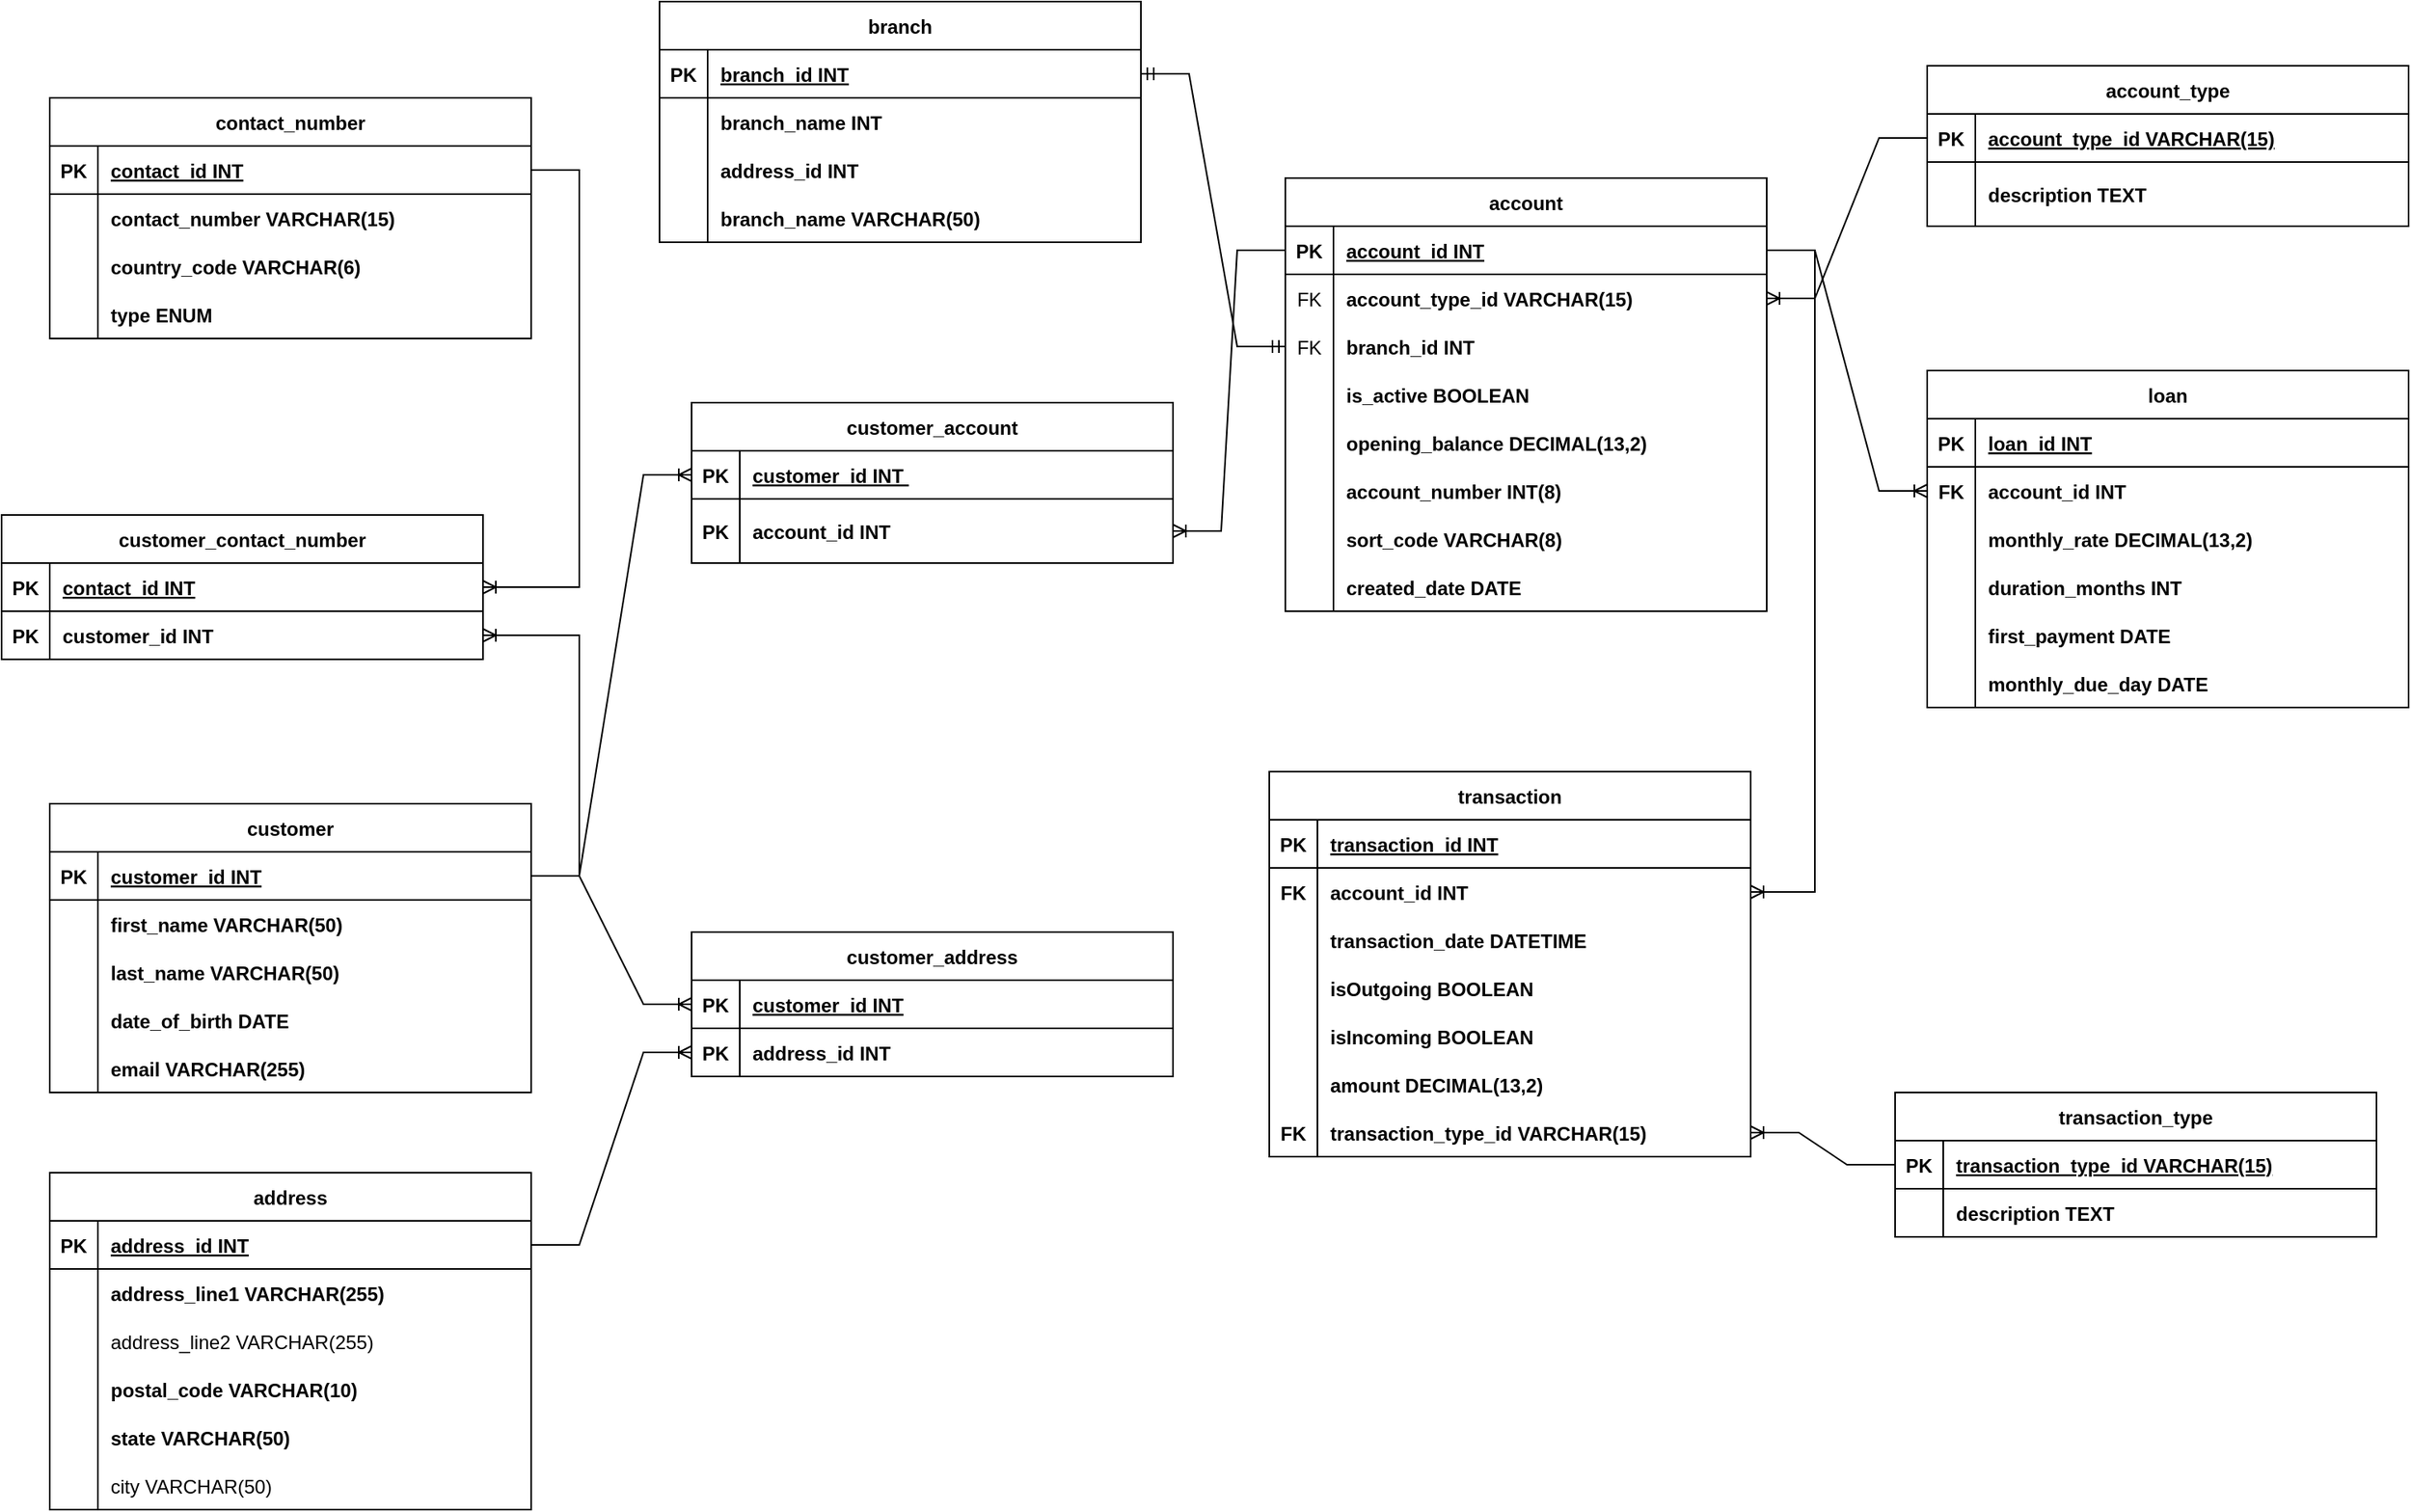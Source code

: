 <mxfile version="15.8.7" type="device"><diagram id="R2lEEEUBdFMjLlhIrx00" name="Page-1"><mxGraphModel dx="1529" dy="879" grid="1" gridSize="10" guides="1" tooltips="1" connect="1" arrows="1" fold="1" page="1" pageScale="1" pageWidth="1654" pageHeight="1169" math="0" shadow="0" extFonts="Permanent Marker^https://fonts.googleapis.com/css?family=Permanent+Marker"><root><mxCell id="0"/><mxCell id="1" parent="0"/><mxCell id="C-vyLk0tnHw3VtMMgP7b-23" value="branch" style="shape=table;startSize=30;container=1;collapsible=1;childLayout=tableLayout;fixedRows=1;rowLines=0;fontStyle=1;align=center;resizeLast=1;" parent="1" vertex="1"><mxGeometry x="480" y="120" width="300" height="150" as="geometry"/></mxCell><mxCell id="C-vyLk0tnHw3VtMMgP7b-24" value="" style="shape=partialRectangle;collapsible=0;dropTarget=0;pointerEvents=0;fillColor=none;points=[[0,0.5],[1,0.5]];portConstraint=eastwest;top=0;left=0;right=0;bottom=1;" parent="C-vyLk0tnHw3VtMMgP7b-23" vertex="1"><mxGeometry y="30" width="300" height="30" as="geometry"/></mxCell><mxCell id="C-vyLk0tnHw3VtMMgP7b-25" value="PK" style="shape=partialRectangle;overflow=hidden;connectable=0;fillColor=none;top=0;left=0;bottom=0;right=0;fontStyle=1;" parent="C-vyLk0tnHw3VtMMgP7b-24" vertex="1"><mxGeometry width="30.0" height="30" as="geometry"><mxRectangle width="30.0" height="30" as="alternateBounds"/></mxGeometry></mxCell><mxCell id="C-vyLk0tnHw3VtMMgP7b-26" value="branch_id INT" style="shape=partialRectangle;overflow=hidden;connectable=0;fillColor=none;top=0;left=0;bottom=0;right=0;align=left;spacingLeft=6;fontStyle=5;" parent="C-vyLk0tnHw3VtMMgP7b-24" vertex="1"><mxGeometry x="30.0" width="270.0" height="30" as="geometry"><mxRectangle width="270.0" height="30" as="alternateBounds"/></mxGeometry></mxCell><mxCell id="C-vyLk0tnHw3VtMMgP7b-27" value="" style="shape=partialRectangle;collapsible=0;dropTarget=0;pointerEvents=0;fillColor=none;points=[[0,0.5],[1,0.5]];portConstraint=eastwest;top=0;left=0;right=0;bottom=0;" parent="C-vyLk0tnHw3VtMMgP7b-23" vertex="1"><mxGeometry y="60" width="300" height="30" as="geometry"/></mxCell><mxCell id="C-vyLk0tnHw3VtMMgP7b-28" value="" style="shape=partialRectangle;overflow=hidden;connectable=0;fillColor=none;top=0;left=0;bottom=0;right=0;" parent="C-vyLk0tnHw3VtMMgP7b-27" vertex="1"><mxGeometry width="30.0" height="30" as="geometry"><mxRectangle width="30.0" height="30" as="alternateBounds"/></mxGeometry></mxCell><mxCell id="C-vyLk0tnHw3VtMMgP7b-29" value="branch_name INT" style="shape=partialRectangle;overflow=hidden;connectable=0;fillColor=none;top=0;left=0;bottom=0;right=0;align=left;spacingLeft=6;fontStyle=1" parent="C-vyLk0tnHw3VtMMgP7b-27" vertex="1"><mxGeometry x="30.0" width="270.0" height="30" as="geometry"><mxRectangle width="270.0" height="30" as="alternateBounds"/></mxGeometry></mxCell><mxCell id="UVij-oTpsw21iwRwwOI3-15" value="" style="shape=partialRectangle;collapsible=0;dropTarget=0;pointerEvents=0;fillColor=none;points=[[0,0.5],[1,0.5]];portConstraint=eastwest;top=0;left=0;right=0;bottom=0;" parent="C-vyLk0tnHw3VtMMgP7b-23" vertex="1"><mxGeometry y="90" width="300" height="30" as="geometry"/></mxCell><mxCell id="UVij-oTpsw21iwRwwOI3-16" value="" style="shape=partialRectangle;overflow=hidden;connectable=0;fillColor=none;top=0;left=0;bottom=0;right=0;" parent="UVij-oTpsw21iwRwwOI3-15" vertex="1"><mxGeometry width="30.0" height="30" as="geometry"><mxRectangle width="30.0" height="30" as="alternateBounds"/></mxGeometry></mxCell><mxCell id="UVij-oTpsw21iwRwwOI3-17" value="address_id INT" style="shape=partialRectangle;overflow=hidden;connectable=0;fillColor=none;top=0;left=0;bottom=0;right=0;align=left;spacingLeft=6;fontStyle=1" parent="UVij-oTpsw21iwRwwOI3-15" vertex="1"><mxGeometry x="30.0" width="270.0" height="30" as="geometry"><mxRectangle width="270.0" height="30" as="alternateBounds"/></mxGeometry></mxCell><mxCell id="UVij-oTpsw21iwRwwOI3-18" value="" style="shape=partialRectangle;collapsible=0;dropTarget=0;pointerEvents=0;fillColor=none;points=[[0,0.5],[1,0.5]];portConstraint=eastwest;top=0;left=0;right=0;bottom=0;" parent="C-vyLk0tnHw3VtMMgP7b-23" vertex="1"><mxGeometry y="120" width="300" height="30" as="geometry"/></mxCell><mxCell id="UVij-oTpsw21iwRwwOI3-19" value="" style="shape=partialRectangle;overflow=hidden;connectable=0;fillColor=none;top=0;left=0;bottom=0;right=0;" parent="UVij-oTpsw21iwRwwOI3-18" vertex="1"><mxGeometry width="30.0" height="30" as="geometry"><mxRectangle width="30.0" height="30" as="alternateBounds"/></mxGeometry></mxCell><mxCell id="UVij-oTpsw21iwRwwOI3-20" value="branch_name VARCHAR(50)" style="shape=partialRectangle;overflow=hidden;connectable=0;fillColor=none;top=0;left=0;bottom=0;right=0;align=left;spacingLeft=6;fontStyle=1" parent="UVij-oTpsw21iwRwwOI3-18" vertex="1"><mxGeometry x="30.0" width="270.0" height="30" as="geometry"><mxRectangle width="270.0" height="30" as="alternateBounds"/></mxGeometry></mxCell><mxCell id="UVij-oTpsw21iwRwwOI3-47" value="customer" style="shape=table;startSize=30;container=1;collapsible=1;childLayout=tableLayout;fixedRows=1;rowLines=0;fontStyle=1;align=center;resizeLast=1;" parent="1" vertex="1"><mxGeometry x="100" y="620" width="300" height="180" as="geometry"/></mxCell><mxCell id="UVij-oTpsw21iwRwwOI3-48" value="" style="shape=partialRectangle;collapsible=0;dropTarget=0;pointerEvents=0;fillColor=none;top=0;left=0;bottom=1;right=0;points=[[0,0.5],[1,0.5]];portConstraint=eastwest;" parent="UVij-oTpsw21iwRwwOI3-47" vertex="1"><mxGeometry y="30" width="300" height="30" as="geometry"/></mxCell><mxCell id="UVij-oTpsw21iwRwwOI3-49" value="PK" style="shape=partialRectangle;connectable=0;fillColor=none;top=0;left=0;bottom=0;right=0;fontStyle=1;overflow=hidden;" parent="UVij-oTpsw21iwRwwOI3-48" vertex="1"><mxGeometry width="30" height="30" as="geometry"><mxRectangle width="30" height="30" as="alternateBounds"/></mxGeometry></mxCell><mxCell id="UVij-oTpsw21iwRwwOI3-50" value="customer_id INT" style="shape=partialRectangle;connectable=0;fillColor=none;top=0;left=0;bottom=0;right=0;align=left;spacingLeft=6;fontStyle=5;overflow=hidden;" parent="UVij-oTpsw21iwRwwOI3-48" vertex="1"><mxGeometry x="30" width="270" height="30" as="geometry"><mxRectangle width="270" height="30" as="alternateBounds"/></mxGeometry></mxCell><mxCell id="UVij-oTpsw21iwRwwOI3-51" value="" style="shape=partialRectangle;collapsible=0;dropTarget=0;pointerEvents=0;fillColor=none;top=0;left=0;bottom=0;right=0;points=[[0,0.5],[1,0.5]];portConstraint=eastwest;" parent="UVij-oTpsw21iwRwwOI3-47" vertex="1"><mxGeometry y="60" width="300" height="30" as="geometry"/></mxCell><mxCell id="UVij-oTpsw21iwRwwOI3-52" value="" style="shape=partialRectangle;connectable=0;fillColor=none;top=0;left=0;bottom=0;right=0;editable=1;overflow=hidden;" parent="UVij-oTpsw21iwRwwOI3-51" vertex="1"><mxGeometry width="30" height="30" as="geometry"><mxRectangle width="30" height="30" as="alternateBounds"/></mxGeometry></mxCell><mxCell id="UVij-oTpsw21iwRwwOI3-53" value="first_name VARCHAR(50)" style="shape=partialRectangle;connectable=0;fillColor=none;top=0;left=0;bottom=0;right=0;align=left;spacingLeft=6;overflow=hidden;fontStyle=1" parent="UVij-oTpsw21iwRwwOI3-51" vertex="1"><mxGeometry x="30" width="270" height="30" as="geometry"><mxRectangle width="270" height="30" as="alternateBounds"/></mxGeometry></mxCell><mxCell id="UVij-oTpsw21iwRwwOI3-54" value="" style="shape=partialRectangle;collapsible=0;dropTarget=0;pointerEvents=0;fillColor=none;top=0;left=0;bottom=0;right=0;points=[[0,0.5],[1,0.5]];portConstraint=eastwest;" parent="UVij-oTpsw21iwRwwOI3-47" vertex="1"><mxGeometry y="90" width="300" height="30" as="geometry"/></mxCell><mxCell id="UVij-oTpsw21iwRwwOI3-55" value="" style="shape=partialRectangle;connectable=0;fillColor=none;top=0;left=0;bottom=0;right=0;editable=1;overflow=hidden;" parent="UVij-oTpsw21iwRwwOI3-54" vertex="1"><mxGeometry width="30" height="30" as="geometry"><mxRectangle width="30" height="30" as="alternateBounds"/></mxGeometry></mxCell><mxCell id="UVij-oTpsw21iwRwwOI3-56" value="last_name VARCHAR(50)" style="shape=partialRectangle;connectable=0;fillColor=none;top=0;left=0;bottom=0;right=0;align=left;spacingLeft=6;overflow=hidden;fontStyle=1" parent="UVij-oTpsw21iwRwwOI3-54" vertex="1"><mxGeometry x="30" width="270" height="30" as="geometry"><mxRectangle width="270" height="30" as="alternateBounds"/></mxGeometry></mxCell><mxCell id="UVij-oTpsw21iwRwwOI3-57" value="" style="shape=partialRectangle;collapsible=0;dropTarget=0;pointerEvents=0;fillColor=none;top=0;left=0;bottom=0;right=0;points=[[0,0.5],[1,0.5]];portConstraint=eastwest;" parent="UVij-oTpsw21iwRwwOI3-47" vertex="1"><mxGeometry y="120" width="300" height="30" as="geometry"/></mxCell><mxCell id="UVij-oTpsw21iwRwwOI3-58" value="" style="shape=partialRectangle;connectable=0;fillColor=none;top=0;left=0;bottom=0;right=0;editable=1;overflow=hidden;" parent="UVij-oTpsw21iwRwwOI3-57" vertex="1"><mxGeometry width="30" height="30" as="geometry"><mxRectangle width="30" height="30" as="alternateBounds"/></mxGeometry></mxCell><mxCell id="UVij-oTpsw21iwRwwOI3-59" value="date_of_birth DATE" style="shape=partialRectangle;connectable=0;fillColor=none;top=0;left=0;bottom=0;right=0;align=left;spacingLeft=6;overflow=hidden;fontStyle=1" parent="UVij-oTpsw21iwRwwOI3-57" vertex="1"><mxGeometry x="30" width="270" height="30" as="geometry"><mxRectangle width="270" height="30" as="alternateBounds"/></mxGeometry></mxCell><mxCell id="UVij-oTpsw21iwRwwOI3-73" value="" style="shape=partialRectangle;collapsible=0;dropTarget=0;pointerEvents=0;fillColor=none;top=0;left=0;bottom=0;right=0;points=[[0,0.5],[1,0.5]];portConstraint=eastwest;" parent="UVij-oTpsw21iwRwwOI3-47" vertex="1"><mxGeometry y="150" width="300" height="30" as="geometry"/></mxCell><mxCell id="UVij-oTpsw21iwRwwOI3-74" value="" style="shape=partialRectangle;connectable=0;fillColor=none;top=0;left=0;bottom=0;right=0;editable=1;overflow=hidden;" parent="UVij-oTpsw21iwRwwOI3-73" vertex="1"><mxGeometry width="30" height="30" as="geometry"><mxRectangle width="30" height="30" as="alternateBounds"/></mxGeometry></mxCell><mxCell id="UVij-oTpsw21iwRwwOI3-75" value="email VARCHAR(255)" style="shape=partialRectangle;connectable=0;fillColor=none;top=0;left=0;bottom=0;right=0;align=left;spacingLeft=6;overflow=hidden;fontStyle=1" parent="UVij-oTpsw21iwRwwOI3-73" vertex="1"><mxGeometry x="30" width="270" height="30" as="geometry"><mxRectangle width="270" height="30" as="alternateBounds"/></mxGeometry></mxCell><mxCell id="UVij-oTpsw21iwRwwOI3-60" value="account" style="shape=table;startSize=30;container=1;collapsible=1;childLayout=tableLayout;fixedRows=1;rowLines=0;fontStyle=1;align=center;resizeLast=1;" parent="1" vertex="1"><mxGeometry x="870" y="230" width="300" height="270" as="geometry"/></mxCell><mxCell id="UVij-oTpsw21iwRwwOI3-61" value="" style="shape=partialRectangle;collapsible=0;dropTarget=0;pointerEvents=0;fillColor=none;top=0;left=0;bottom=1;right=0;points=[[0,0.5],[1,0.5]];portConstraint=eastwest;" parent="UVij-oTpsw21iwRwwOI3-60" vertex="1"><mxGeometry y="30" width="300" height="30" as="geometry"/></mxCell><mxCell id="UVij-oTpsw21iwRwwOI3-62" value="PK" style="shape=partialRectangle;connectable=0;fillColor=none;top=0;left=0;bottom=0;right=0;fontStyle=1;overflow=hidden;" parent="UVij-oTpsw21iwRwwOI3-61" vertex="1"><mxGeometry width="30" height="30" as="geometry"><mxRectangle width="30" height="30" as="alternateBounds"/></mxGeometry></mxCell><mxCell id="UVij-oTpsw21iwRwwOI3-63" value="account_id INT" style="shape=partialRectangle;connectable=0;fillColor=none;top=0;left=0;bottom=0;right=0;align=left;spacingLeft=6;fontStyle=5;overflow=hidden;" parent="UVij-oTpsw21iwRwwOI3-61" vertex="1"><mxGeometry x="30" width="270" height="30" as="geometry"><mxRectangle width="270" height="30" as="alternateBounds"/></mxGeometry></mxCell><mxCell id="UVij-oTpsw21iwRwwOI3-67" value="" style="shape=partialRectangle;collapsible=0;dropTarget=0;pointerEvents=0;fillColor=none;top=0;left=0;bottom=0;right=0;points=[[0,0.5],[1,0.5]];portConstraint=eastwest;" parent="UVij-oTpsw21iwRwwOI3-60" vertex="1"><mxGeometry y="60" width="300" height="30" as="geometry"/></mxCell><mxCell id="UVij-oTpsw21iwRwwOI3-68" value="FK" style="shape=partialRectangle;connectable=0;fillColor=none;top=0;left=0;bottom=0;right=0;editable=1;overflow=hidden;" parent="UVij-oTpsw21iwRwwOI3-67" vertex="1"><mxGeometry width="30" height="30" as="geometry"><mxRectangle width="30" height="30" as="alternateBounds"/></mxGeometry></mxCell><mxCell id="UVij-oTpsw21iwRwwOI3-69" value="account_type_id VARCHAR(15)" style="shape=partialRectangle;connectable=0;fillColor=none;top=0;left=0;bottom=0;right=0;align=left;spacingLeft=6;overflow=hidden;fontStyle=1" parent="UVij-oTpsw21iwRwwOI3-67" vertex="1"><mxGeometry x="30" width="270" height="30" as="geometry"><mxRectangle width="270" height="30" as="alternateBounds"/></mxGeometry></mxCell><mxCell id="UVij-oTpsw21iwRwwOI3-70" value="" style="shape=partialRectangle;collapsible=0;dropTarget=0;pointerEvents=0;fillColor=none;top=0;left=0;bottom=0;right=0;points=[[0,0.5],[1,0.5]];portConstraint=eastwest;" parent="UVij-oTpsw21iwRwwOI3-60" vertex="1"><mxGeometry y="90" width="300" height="30" as="geometry"/></mxCell><mxCell id="UVij-oTpsw21iwRwwOI3-71" value="FK" style="shape=partialRectangle;connectable=0;fillColor=none;top=0;left=0;bottom=0;right=0;editable=1;overflow=hidden;" parent="UVij-oTpsw21iwRwwOI3-70" vertex="1"><mxGeometry width="30" height="30" as="geometry"><mxRectangle width="30" height="30" as="alternateBounds"/></mxGeometry></mxCell><mxCell id="UVij-oTpsw21iwRwwOI3-72" value="branch_id INT" style="shape=partialRectangle;connectable=0;fillColor=none;top=0;left=0;bottom=0;right=0;align=left;spacingLeft=6;overflow=hidden;fontStyle=1" parent="UVij-oTpsw21iwRwwOI3-70" vertex="1"><mxGeometry x="30" width="270" height="30" as="geometry"><mxRectangle width="270" height="30" as="alternateBounds"/></mxGeometry></mxCell><mxCell id="UVij-oTpsw21iwRwwOI3-76" value="" style="shape=partialRectangle;collapsible=0;dropTarget=0;pointerEvents=0;fillColor=none;top=0;left=0;bottom=0;right=0;points=[[0,0.5],[1,0.5]];portConstraint=eastwest;" parent="UVij-oTpsw21iwRwwOI3-60" vertex="1"><mxGeometry y="120" width="300" height="30" as="geometry"/></mxCell><mxCell id="UVij-oTpsw21iwRwwOI3-77" value="" style="shape=partialRectangle;connectable=0;fillColor=none;top=0;left=0;bottom=0;right=0;editable=1;overflow=hidden;" parent="UVij-oTpsw21iwRwwOI3-76" vertex="1"><mxGeometry width="30" height="30" as="geometry"><mxRectangle width="30" height="30" as="alternateBounds"/></mxGeometry></mxCell><mxCell id="UVij-oTpsw21iwRwwOI3-78" value="is_active BOOLEAN" style="shape=partialRectangle;connectable=0;fillColor=none;top=0;left=0;bottom=0;right=0;align=left;spacingLeft=6;overflow=hidden;fontStyle=1" parent="UVij-oTpsw21iwRwwOI3-76" vertex="1"><mxGeometry x="30" width="270" height="30" as="geometry"><mxRectangle width="270" height="30" as="alternateBounds"/></mxGeometry></mxCell><mxCell id="UVij-oTpsw21iwRwwOI3-79" value="" style="shape=partialRectangle;collapsible=0;dropTarget=0;pointerEvents=0;fillColor=none;top=0;left=0;bottom=0;right=0;points=[[0,0.5],[1,0.5]];portConstraint=eastwest;" parent="UVij-oTpsw21iwRwwOI3-60" vertex="1"><mxGeometry y="150" width="300" height="30" as="geometry"/></mxCell><mxCell id="UVij-oTpsw21iwRwwOI3-80" value="" style="shape=partialRectangle;connectable=0;fillColor=none;top=0;left=0;bottom=0;right=0;editable=1;overflow=hidden;" parent="UVij-oTpsw21iwRwwOI3-79" vertex="1"><mxGeometry width="30" height="30" as="geometry"><mxRectangle width="30" height="30" as="alternateBounds"/></mxGeometry></mxCell><mxCell id="UVij-oTpsw21iwRwwOI3-81" value="opening_balance DECIMAL(13,2)" style="shape=partialRectangle;connectable=0;fillColor=none;top=0;left=0;bottom=0;right=0;align=left;spacingLeft=6;overflow=hidden;fontStyle=1" parent="UVij-oTpsw21iwRwwOI3-79" vertex="1"><mxGeometry x="30" width="270" height="30" as="geometry"><mxRectangle width="270" height="30" as="alternateBounds"/></mxGeometry></mxCell><mxCell id="UVij-oTpsw21iwRwwOI3-82" value="" style="shape=partialRectangle;collapsible=0;dropTarget=0;pointerEvents=0;fillColor=none;top=0;left=0;bottom=0;right=0;points=[[0,0.5],[1,0.5]];portConstraint=eastwest;" parent="UVij-oTpsw21iwRwwOI3-60" vertex="1"><mxGeometry y="180" width="300" height="30" as="geometry"/></mxCell><mxCell id="UVij-oTpsw21iwRwwOI3-83" value="" style="shape=partialRectangle;connectable=0;fillColor=none;top=0;left=0;bottom=0;right=0;editable=1;overflow=hidden;" parent="UVij-oTpsw21iwRwwOI3-82" vertex="1"><mxGeometry width="30" height="30" as="geometry"><mxRectangle width="30" height="30" as="alternateBounds"/></mxGeometry></mxCell><mxCell id="UVij-oTpsw21iwRwwOI3-84" value="account_number INT(8)" style="shape=partialRectangle;connectable=0;fillColor=none;top=0;left=0;bottom=0;right=0;align=left;spacingLeft=6;overflow=hidden;fontStyle=1" parent="UVij-oTpsw21iwRwwOI3-82" vertex="1"><mxGeometry x="30" width="270" height="30" as="geometry"><mxRectangle width="270" height="30" as="alternateBounds"/></mxGeometry></mxCell><mxCell id="UVij-oTpsw21iwRwwOI3-85" value="" style="shape=partialRectangle;collapsible=0;dropTarget=0;pointerEvents=0;fillColor=none;top=0;left=0;bottom=0;right=0;points=[[0,0.5],[1,0.5]];portConstraint=eastwest;" parent="UVij-oTpsw21iwRwwOI3-60" vertex="1"><mxGeometry y="210" width="300" height="30" as="geometry"/></mxCell><mxCell id="UVij-oTpsw21iwRwwOI3-86" value="" style="shape=partialRectangle;connectable=0;fillColor=none;top=0;left=0;bottom=0;right=0;editable=1;overflow=hidden;" parent="UVij-oTpsw21iwRwwOI3-85" vertex="1"><mxGeometry width="30" height="30" as="geometry"><mxRectangle width="30" height="30" as="alternateBounds"/></mxGeometry></mxCell><mxCell id="UVij-oTpsw21iwRwwOI3-87" value="sort_code VARCHAR(8)" style="shape=partialRectangle;connectable=0;fillColor=none;top=0;left=0;bottom=0;right=0;align=left;spacingLeft=6;overflow=hidden;fontStyle=1" parent="UVij-oTpsw21iwRwwOI3-85" vertex="1"><mxGeometry x="30" width="270" height="30" as="geometry"><mxRectangle width="270" height="30" as="alternateBounds"/></mxGeometry></mxCell><mxCell id="UVij-oTpsw21iwRwwOI3-88" value="" style="shape=partialRectangle;collapsible=0;dropTarget=0;pointerEvents=0;fillColor=none;top=0;left=0;bottom=0;right=0;points=[[0,0.5],[1,0.5]];portConstraint=eastwest;" parent="UVij-oTpsw21iwRwwOI3-60" vertex="1"><mxGeometry y="240" width="300" height="30" as="geometry"/></mxCell><mxCell id="UVij-oTpsw21iwRwwOI3-89" value="" style="shape=partialRectangle;connectable=0;fillColor=none;top=0;left=0;bottom=0;right=0;editable=1;overflow=hidden;" parent="UVij-oTpsw21iwRwwOI3-88" vertex="1"><mxGeometry width="30" height="30" as="geometry"><mxRectangle width="30" height="30" as="alternateBounds"/></mxGeometry></mxCell><mxCell id="UVij-oTpsw21iwRwwOI3-90" value="created_date DATE" style="shape=partialRectangle;connectable=0;fillColor=none;top=0;left=0;bottom=0;right=0;align=left;spacingLeft=6;overflow=hidden;fontStyle=1" parent="UVij-oTpsw21iwRwwOI3-88" vertex="1"><mxGeometry x="30" width="270" height="30" as="geometry"><mxRectangle width="270" height="30" as="alternateBounds"/></mxGeometry></mxCell><mxCell id="UVij-oTpsw21iwRwwOI3-91" value="customer_account" style="shape=table;startSize=30;container=1;collapsible=1;childLayout=tableLayout;fixedRows=1;rowLines=0;fontStyle=1;align=center;resizeLast=1;" parent="1" vertex="1"><mxGeometry x="500" y="370" width="300" height="100" as="geometry"/></mxCell><mxCell id="UVij-oTpsw21iwRwwOI3-92" value="" style="shape=partialRectangle;collapsible=0;dropTarget=0;pointerEvents=0;fillColor=none;top=0;left=0;bottom=1;right=0;points=[[0,0.5],[1,0.5]];portConstraint=eastwest;" parent="UVij-oTpsw21iwRwwOI3-91" vertex="1"><mxGeometry y="30" width="300" height="30" as="geometry"/></mxCell><mxCell id="UVij-oTpsw21iwRwwOI3-93" value="PK" style="shape=partialRectangle;connectable=0;fillColor=none;top=0;left=0;bottom=0;right=0;fontStyle=1;overflow=hidden;" parent="UVij-oTpsw21iwRwwOI3-92" vertex="1"><mxGeometry width="30" height="30" as="geometry"><mxRectangle width="30" height="30" as="alternateBounds"/></mxGeometry></mxCell><mxCell id="UVij-oTpsw21iwRwwOI3-94" value="customer_id INT " style="shape=partialRectangle;connectable=0;fillColor=none;top=0;left=0;bottom=0;right=0;align=left;spacingLeft=6;fontStyle=5;overflow=hidden;strokeColor=#FFFFFF;" parent="UVij-oTpsw21iwRwwOI3-92" vertex="1"><mxGeometry x="30" width="270" height="30" as="geometry"><mxRectangle width="270" height="30" as="alternateBounds"/></mxGeometry></mxCell><mxCell id="UVij-oTpsw21iwRwwOI3-95" value="" style="shape=partialRectangle;collapsible=0;dropTarget=0;pointerEvents=0;fillColor=none;top=0;left=0;bottom=0;right=0;points=[[0,0.5],[1,0.5]];portConstraint=eastwest;" parent="UVij-oTpsw21iwRwwOI3-91" vertex="1"><mxGeometry y="60" width="300" height="40" as="geometry"/></mxCell><mxCell id="UVij-oTpsw21iwRwwOI3-96" value="PK" style="shape=partialRectangle;connectable=0;fillColor=none;top=0;left=0;bottom=0;right=0;editable=1;overflow=hidden;fontStyle=1" parent="UVij-oTpsw21iwRwwOI3-95" vertex="1"><mxGeometry width="30" height="40" as="geometry"><mxRectangle width="30" height="40" as="alternateBounds"/></mxGeometry></mxCell><mxCell id="UVij-oTpsw21iwRwwOI3-97" value="account_id INT" style="shape=partialRectangle;connectable=0;fillColor=none;top=0;left=0;bottom=0;right=0;align=left;spacingLeft=6;overflow=hidden;fontStyle=1" parent="UVij-oTpsw21iwRwwOI3-95" vertex="1"><mxGeometry x="30" width="270" height="40" as="geometry"><mxRectangle width="270" height="40" as="alternateBounds"/></mxGeometry></mxCell><mxCell id="UVij-oTpsw21iwRwwOI3-106" value="" style="edgeStyle=entityRelationEdgeStyle;fontSize=12;html=1;endArrow=ERoneToMany;rounded=0;" parent="1" source="UVij-oTpsw21iwRwwOI3-48" target="UVij-oTpsw21iwRwwOI3-92" edge="1"><mxGeometry width="100" height="100" relative="1" as="geometry"><mxPoint x="450" y="430" as="sourcePoint"/><mxPoint x="550" y="330" as="targetPoint"/></mxGeometry></mxCell><mxCell id="UVij-oTpsw21iwRwwOI3-107" value="" style="edgeStyle=entityRelationEdgeStyle;fontSize=12;html=1;endArrow=ERmandOne;startArrow=ERmandOne;rounded=0;" parent="1" source="UVij-oTpsw21iwRwwOI3-70" target="C-vyLk0tnHw3VtMMgP7b-24" edge="1"><mxGeometry width="100" height="100" relative="1" as="geometry"><mxPoint x="200" y="230" as="sourcePoint"/><mxPoint x="300" y="130" as="targetPoint"/></mxGeometry></mxCell><mxCell id="UVij-oTpsw21iwRwwOI3-112" value="" style="edgeStyle=entityRelationEdgeStyle;fontSize=12;html=1;endArrow=ERoneToMany;rounded=0;" parent="1" source="UVij-oTpsw21iwRwwOI3-61" target="UVij-oTpsw21iwRwwOI3-95" edge="1"><mxGeometry width="100" height="100" relative="1" as="geometry"><mxPoint x="620" y="470" as="sourcePoint"/><mxPoint x="720" y="370" as="targetPoint"/></mxGeometry></mxCell><mxCell id="UVij-oTpsw21iwRwwOI3-113" value="account_type" style="shape=table;startSize=30;container=1;collapsible=1;childLayout=tableLayout;fixedRows=1;rowLines=0;fontStyle=1;align=center;resizeLast=1;" parent="1" vertex="1"><mxGeometry x="1270" y="160" width="300" height="100" as="geometry"/></mxCell><mxCell id="UVij-oTpsw21iwRwwOI3-114" value="" style="shape=partialRectangle;collapsible=0;dropTarget=0;pointerEvents=0;fillColor=none;top=0;left=0;bottom=1;right=0;points=[[0,0.5],[1,0.5]];portConstraint=eastwest;" parent="UVij-oTpsw21iwRwwOI3-113" vertex="1"><mxGeometry y="30" width="300" height="30" as="geometry"/></mxCell><mxCell id="UVij-oTpsw21iwRwwOI3-115" value="PK" style="shape=partialRectangle;connectable=0;fillColor=none;top=0;left=0;bottom=0;right=0;fontStyle=1;overflow=hidden;" parent="UVij-oTpsw21iwRwwOI3-114" vertex="1"><mxGeometry width="30" height="30" as="geometry"><mxRectangle width="30" height="30" as="alternateBounds"/></mxGeometry></mxCell><mxCell id="UVij-oTpsw21iwRwwOI3-116" value="account_type_id VARCHAR(15)" style="shape=partialRectangle;connectable=0;fillColor=none;top=0;left=0;bottom=0;right=0;align=left;spacingLeft=6;fontStyle=5;overflow=hidden;" parent="UVij-oTpsw21iwRwwOI3-114" vertex="1"><mxGeometry x="30" width="270" height="30" as="geometry"><mxRectangle width="270" height="30" as="alternateBounds"/></mxGeometry></mxCell><mxCell id="UVij-oTpsw21iwRwwOI3-117" value="" style="shape=partialRectangle;collapsible=0;dropTarget=0;pointerEvents=0;fillColor=none;top=0;left=0;bottom=0;right=0;points=[[0,0.5],[1,0.5]];portConstraint=eastwest;" parent="UVij-oTpsw21iwRwwOI3-113" vertex="1"><mxGeometry y="60" width="300" height="40" as="geometry"/></mxCell><mxCell id="UVij-oTpsw21iwRwwOI3-118" value="" style="shape=partialRectangle;connectable=0;fillColor=none;top=0;left=0;bottom=0;right=0;editable=1;overflow=hidden;" parent="UVij-oTpsw21iwRwwOI3-117" vertex="1"><mxGeometry width="30" height="40" as="geometry"><mxRectangle width="30" height="40" as="alternateBounds"/></mxGeometry></mxCell><mxCell id="UVij-oTpsw21iwRwwOI3-119" value="description TEXT" style="shape=partialRectangle;connectable=0;fillColor=none;top=0;left=0;bottom=0;right=0;align=left;spacingLeft=6;overflow=hidden;fontStyle=1" parent="UVij-oTpsw21iwRwwOI3-117" vertex="1"><mxGeometry x="30" width="270" height="40" as="geometry"><mxRectangle width="270" height="40" as="alternateBounds"/></mxGeometry></mxCell><mxCell id="UVij-oTpsw21iwRwwOI3-127" value="customer_address" style="shape=table;startSize=30;container=1;collapsible=1;childLayout=tableLayout;fixedRows=1;rowLines=0;fontStyle=1;align=center;resizeLast=1;" parent="1" vertex="1"><mxGeometry x="500" y="700" width="300" height="90" as="geometry"/></mxCell><mxCell id="UVij-oTpsw21iwRwwOI3-128" value="" style="shape=partialRectangle;collapsible=0;dropTarget=0;pointerEvents=0;fillColor=none;top=0;left=0;bottom=1;right=0;points=[[0,0.5],[1,0.5]];portConstraint=eastwest;" parent="UVij-oTpsw21iwRwwOI3-127" vertex="1"><mxGeometry y="30" width="300" height="30" as="geometry"/></mxCell><mxCell id="UVij-oTpsw21iwRwwOI3-129" value="PK" style="shape=partialRectangle;connectable=0;fillColor=none;top=0;left=0;bottom=0;right=0;fontStyle=1;overflow=hidden;" parent="UVij-oTpsw21iwRwwOI3-128" vertex="1"><mxGeometry width="30" height="30" as="geometry"><mxRectangle width="30" height="30" as="alternateBounds"/></mxGeometry></mxCell><mxCell id="UVij-oTpsw21iwRwwOI3-130" value="customer_id INT" style="shape=partialRectangle;connectable=0;fillColor=none;top=0;left=0;bottom=0;right=0;align=left;spacingLeft=6;fontStyle=5;overflow=hidden;" parent="UVij-oTpsw21iwRwwOI3-128" vertex="1"><mxGeometry x="30" width="270" height="30" as="geometry"><mxRectangle width="270" height="30" as="alternateBounds"/></mxGeometry></mxCell><mxCell id="UVij-oTpsw21iwRwwOI3-131" value="" style="shape=partialRectangle;collapsible=0;dropTarget=0;pointerEvents=0;fillColor=none;top=0;left=0;bottom=0;right=0;points=[[0,0.5],[1,0.5]];portConstraint=eastwest;" parent="UVij-oTpsw21iwRwwOI3-127" vertex="1"><mxGeometry y="60" width="300" height="30" as="geometry"/></mxCell><mxCell id="UVij-oTpsw21iwRwwOI3-132" value="PK" style="shape=partialRectangle;connectable=0;fillColor=none;top=0;left=0;bottom=0;right=0;editable=1;overflow=hidden;fontStyle=1" parent="UVij-oTpsw21iwRwwOI3-131" vertex="1"><mxGeometry width="30" height="30" as="geometry"><mxRectangle width="30" height="30" as="alternateBounds"/></mxGeometry></mxCell><mxCell id="UVij-oTpsw21iwRwwOI3-133" value="address_id INT" style="shape=partialRectangle;connectable=0;fillColor=none;top=0;left=0;bottom=0;right=0;align=left;spacingLeft=6;overflow=hidden;fontStyle=1" parent="UVij-oTpsw21iwRwwOI3-131" vertex="1"><mxGeometry x="30" width="270" height="30" as="geometry"><mxRectangle width="270" height="30" as="alternateBounds"/></mxGeometry></mxCell><mxCell id="UVij-oTpsw21iwRwwOI3-140" value="address" style="shape=table;startSize=30;container=1;collapsible=1;childLayout=tableLayout;fixedRows=1;rowLines=0;fontStyle=1;align=center;resizeLast=1;" parent="1" vertex="1"><mxGeometry x="100" y="850" width="300" height="210" as="geometry"/></mxCell><mxCell id="UVij-oTpsw21iwRwwOI3-141" value="" style="shape=partialRectangle;collapsible=0;dropTarget=0;pointerEvents=0;fillColor=none;top=0;left=0;bottom=1;right=0;points=[[0,0.5],[1,0.5]];portConstraint=eastwest;" parent="UVij-oTpsw21iwRwwOI3-140" vertex="1"><mxGeometry y="30" width="300" height="30" as="geometry"/></mxCell><mxCell id="UVij-oTpsw21iwRwwOI3-142" value="PK" style="shape=partialRectangle;connectable=0;fillColor=none;top=0;left=0;bottom=0;right=0;fontStyle=1;overflow=hidden;" parent="UVij-oTpsw21iwRwwOI3-141" vertex="1"><mxGeometry width="30" height="30" as="geometry"><mxRectangle width="30" height="30" as="alternateBounds"/></mxGeometry></mxCell><mxCell id="UVij-oTpsw21iwRwwOI3-143" value="address_id INT" style="shape=partialRectangle;connectable=0;fillColor=none;top=0;left=0;bottom=0;right=0;align=left;spacingLeft=6;fontStyle=5;overflow=hidden;" parent="UVij-oTpsw21iwRwwOI3-141" vertex="1"><mxGeometry x="30" width="270" height="30" as="geometry"><mxRectangle width="270" height="30" as="alternateBounds"/></mxGeometry></mxCell><mxCell id="UVij-oTpsw21iwRwwOI3-144" value="" style="shape=partialRectangle;collapsible=0;dropTarget=0;pointerEvents=0;fillColor=none;top=0;left=0;bottom=0;right=0;points=[[0,0.5],[1,0.5]];portConstraint=eastwest;" parent="UVij-oTpsw21iwRwwOI3-140" vertex="1"><mxGeometry y="60" width="300" height="30" as="geometry"/></mxCell><mxCell id="UVij-oTpsw21iwRwwOI3-145" value="" style="shape=partialRectangle;connectable=0;fillColor=none;top=0;left=0;bottom=0;right=0;editable=1;overflow=hidden;" parent="UVij-oTpsw21iwRwwOI3-144" vertex="1"><mxGeometry width="30" height="30" as="geometry"><mxRectangle width="30" height="30" as="alternateBounds"/></mxGeometry></mxCell><mxCell id="UVij-oTpsw21iwRwwOI3-146" value="address_line1 VARCHAR(255)" style="shape=partialRectangle;connectable=0;fillColor=none;top=0;left=0;bottom=0;right=0;align=left;spacingLeft=6;overflow=hidden;fontStyle=1" parent="UVij-oTpsw21iwRwwOI3-144" vertex="1"><mxGeometry x="30" width="270" height="30" as="geometry"><mxRectangle width="270" height="30" as="alternateBounds"/></mxGeometry></mxCell><mxCell id="UVij-oTpsw21iwRwwOI3-147" value="" style="shape=partialRectangle;collapsible=0;dropTarget=0;pointerEvents=0;fillColor=none;top=0;left=0;bottom=0;right=0;points=[[0,0.5],[1,0.5]];portConstraint=eastwest;" parent="UVij-oTpsw21iwRwwOI3-140" vertex="1"><mxGeometry y="90" width="300" height="30" as="geometry"/></mxCell><mxCell id="UVij-oTpsw21iwRwwOI3-148" value="" style="shape=partialRectangle;connectable=0;fillColor=none;top=0;left=0;bottom=0;right=0;editable=1;overflow=hidden;" parent="UVij-oTpsw21iwRwwOI3-147" vertex="1"><mxGeometry width="30" height="30" as="geometry"><mxRectangle width="30" height="30" as="alternateBounds"/></mxGeometry></mxCell><mxCell id="UVij-oTpsw21iwRwwOI3-149" value="address_line2 VARCHAR(255)" style="shape=partialRectangle;connectable=0;fillColor=none;top=0;left=0;bottom=0;right=0;align=left;spacingLeft=6;overflow=hidden;fontStyle=0" parent="UVij-oTpsw21iwRwwOI3-147" vertex="1"><mxGeometry x="30" width="270" height="30" as="geometry"><mxRectangle width="270" height="30" as="alternateBounds"/></mxGeometry></mxCell><mxCell id="UVij-oTpsw21iwRwwOI3-150" value="" style="shape=partialRectangle;collapsible=0;dropTarget=0;pointerEvents=0;fillColor=none;top=0;left=0;bottom=0;right=0;points=[[0,0.5],[1,0.5]];portConstraint=eastwest;" parent="UVij-oTpsw21iwRwwOI3-140" vertex="1"><mxGeometry y="120" width="300" height="30" as="geometry"/></mxCell><mxCell id="UVij-oTpsw21iwRwwOI3-151" value="" style="shape=partialRectangle;connectable=0;fillColor=none;top=0;left=0;bottom=0;right=0;editable=1;overflow=hidden;" parent="UVij-oTpsw21iwRwwOI3-150" vertex="1"><mxGeometry width="30" height="30" as="geometry"><mxRectangle width="30" height="30" as="alternateBounds"/></mxGeometry></mxCell><mxCell id="UVij-oTpsw21iwRwwOI3-152" value="postal_code VARCHAR(10)" style="shape=partialRectangle;connectable=0;fillColor=none;top=0;left=0;bottom=0;right=0;align=left;spacingLeft=6;overflow=hidden;fontStyle=1" parent="UVij-oTpsw21iwRwwOI3-150" vertex="1"><mxGeometry x="30" width="270" height="30" as="geometry"><mxRectangle width="270" height="30" as="alternateBounds"/></mxGeometry></mxCell><mxCell id="UVij-oTpsw21iwRwwOI3-153" value="" style="shape=partialRectangle;collapsible=0;dropTarget=0;pointerEvents=0;fillColor=none;top=0;left=0;bottom=0;right=0;points=[[0,0.5],[1,0.5]];portConstraint=eastwest;" parent="UVij-oTpsw21iwRwwOI3-140" vertex="1"><mxGeometry y="150" width="300" height="30" as="geometry"/></mxCell><mxCell id="UVij-oTpsw21iwRwwOI3-154" value="" style="shape=partialRectangle;connectable=0;fillColor=none;top=0;left=0;bottom=0;right=0;editable=1;overflow=hidden;" parent="UVij-oTpsw21iwRwwOI3-153" vertex="1"><mxGeometry width="30" height="30" as="geometry"><mxRectangle width="30" height="30" as="alternateBounds"/></mxGeometry></mxCell><mxCell id="UVij-oTpsw21iwRwwOI3-155" value="state VARCHAR(50)" style="shape=partialRectangle;connectable=0;fillColor=none;top=0;left=0;bottom=0;right=0;align=left;spacingLeft=6;overflow=hidden;fontStyle=1" parent="UVij-oTpsw21iwRwwOI3-153" vertex="1"><mxGeometry x="30" width="270" height="30" as="geometry"><mxRectangle width="270" height="30" as="alternateBounds"/></mxGeometry></mxCell><mxCell id="UVij-oTpsw21iwRwwOI3-156" value="" style="shape=partialRectangle;collapsible=0;dropTarget=0;pointerEvents=0;fillColor=none;top=0;left=0;bottom=0;right=0;points=[[0,0.5],[1,0.5]];portConstraint=eastwest;" parent="UVij-oTpsw21iwRwwOI3-140" vertex="1"><mxGeometry y="180" width="300" height="30" as="geometry"/></mxCell><mxCell id="UVij-oTpsw21iwRwwOI3-157" value="" style="shape=partialRectangle;connectable=0;fillColor=none;top=0;left=0;bottom=0;right=0;editable=1;overflow=hidden;" parent="UVij-oTpsw21iwRwwOI3-156" vertex="1"><mxGeometry width="30" height="30" as="geometry"><mxRectangle width="30" height="30" as="alternateBounds"/></mxGeometry></mxCell><mxCell id="UVij-oTpsw21iwRwwOI3-158" value="city VARCHAR(50)" style="shape=partialRectangle;connectable=0;fillColor=none;top=0;left=0;bottom=0;right=0;align=left;spacingLeft=6;overflow=hidden;fontStyle=0" parent="UVij-oTpsw21iwRwwOI3-156" vertex="1"><mxGeometry x="30" width="270" height="30" as="geometry"><mxRectangle width="270" height="30" as="alternateBounds"/></mxGeometry></mxCell><mxCell id="UVij-oTpsw21iwRwwOI3-159" value="" style="edgeStyle=entityRelationEdgeStyle;fontSize=12;html=1;endArrow=ERoneToMany;rounded=0;" parent="1" source="UVij-oTpsw21iwRwwOI3-48" target="UVij-oTpsw21iwRwwOI3-128" edge="1"><mxGeometry width="100" height="100" relative="1" as="geometry"><mxPoint x="460" y="580" as="sourcePoint"/><mxPoint x="560" y="480" as="targetPoint"/></mxGeometry></mxCell><mxCell id="UVij-oTpsw21iwRwwOI3-162" value="" style="edgeStyle=entityRelationEdgeStyle;fontSize=12;html=1;endArrow=ERoneToMany;rounded=0;" parent="1" source="UVij-oTpsw21iwRwwOI3-141" target="UVij-oTpsw21iwRwwOI3-131" edge="1"><mxGeometry width="100" height="100" relative="1" as="geometry"><mxPoint x="340" y="800" as="sourcePoint"/><mxPoint x="440" y="700" as="targetPoint"/></mxGeometry></mxCell><mxCell id="UVij-oTpsw21iwRwwOI3-163" value="loan" style="shape=table;startSize=30;container=1;collapsible=1;childLayout=tableLayout;fixedRows=1;rowLines=0;fontStyle=1;align=center;resizeLast=1;" parent="1" vertex="1"><mxGeometry x="1270" y="350" width="300" height="210" as="geometry"/></mxCell><mxCell id="UVij-oTpsw21iwRwwOI3-164" value="" style="shape=partialRectangle;collapsible=0;dropTarget=0;pointerEvents=0;fillColor=none;top=0;left=0;bottom=1;right=0;points=[[0,0.5],[1,0.5]];portConstraint=eastwest;" parent="UVij-oTpsw21iwRwwOI3-163" vertex="1"><mxGeometry y="30" width="300" height="30" as="geometry"/></mxCell><mxCell id="UVij-oTpsw21iwRwwOI3-165" value="PK" style="shape=partialRectangle;connectable=0;fillColor=none;top=0;left=0;bottom=0;right=0;fontStyle=1;overflow=hidden;" parent="UVij-oTpsw21iwRwwOI3-164" vertex="1"><mxGeometry width="30" height="30" as="geometry"><mxRectangle width="30" height="30" as="alternateBounds"/></mxGeometry></mxCell><mxCell id="UVij-oTpsw21iwRwwOI3-166" value="loan_id INT" style="shape=partialRectangle;connectable=0;fillColor=none;top=0;left=0;bottom=0;right=0;align=left;spacingLeft=6;fontStyle=5;overflow=hidden;" parent="UVij-oTpsw21iwRwwOI3-164" vertex="1"><mxGeometry x="30" width="270" height="30" as="geometry"><mxRectangle width="270" height="30" as="alternateBounds"/></mxGeometry></mxCell><mxCell id="UVij-oTpsw21iwRwwOI3-167" value="" style="shape=partialRectangle;collapsible=0;dropTarget=0;pointerEvents=0;fillColor=none;top=0;left=0;bottom=0;right=0;points=[[0,0.5],[1,0.5]];portConstraint=eastwest;" parent="UVij-oTpsw21iwRwwOI3-163" vertex="1"><mxGeometry y="60" width="300" height="30" as="geometry"/></mxCell><mxCell id="UVij-oTpsw21iwRwwOI3-168" value="FK" style="shape=partialRectangle;connectable=0;fillColor=none;top=0;left=0;bottom=0;right=0;editable=1;overflow=hidden;fontStyle=1" parent="UVij-oTpsw21iwRwwOI3-167" vertex="1"><mxGeometry width="30" height="30" as="geometry"><mxRectangle width="30" height="30" as="alternateBounds"/></mxGeometry></mxCell><mxCell id="UVij-oTpsw21iwRwwOI3-169" value="account_id INT" style="shape=partialRectangle;connectable=0;fillColor=none;top=0;left=0;bottom=0;right=0;align=left;spacingLeft=6;overflow=hidden;fontStyle=1" parent="UVij-oTpsw21iwRwwOI3-167" vertex="1"><mxGeometry x="30" width="270" height="30" as="geometry"><mxRectangle width="270" height="30" as="alternateBounds"/></mxGeometry></mxCell><mxCell id="UVij-oTpsw21iwRwwOI3-170" value="" style="shape=partialRectangle;collapsible=0;dropTarget=0;pointerEvents=0;fillColor=none;top=0;left=0;bottom=0;right=0;points=[[0,0.5],[1,0.5]];portConstraint=eastwest;" parent="UVij-oTpsw21iwRwwOI3-163" vertex="1"><mxGeometry y="90" width="300" height="30" as="geometry"/></mxCell><mxCell id="UVij-oTpsw21iwRwwOI3-171" value="" style="shape=partialRectangle;connectable=0;fillColor=none;top=0;left=0;bottom=0;right=0;editable=1;overflow=hidden;" parent="UVij-oTpsw21iwRwwOI3-170" vertex="1"><mxGeometry width="30" height="30" as="geometry"><mxRectangle width="30" height="30" as="alternateBounds"/></mxGeometry></mxCell><mxCell id="UVij-oTpsw21iwRwwOI3-172" value="monthly_rate DECIMAL(13,2)" style="shape=partialRectangle;connectable=0;fillColor=none;top=0;left=0;bottom=0;right=0;align=left;spacingLeft=6;overflow=hidden;fontStyle=1" parent="UVij-oTpsw21iwRwwOI3-170" vertex="1"><mxGeometry x="30" width="270" height="30" as="geometry"><mxRectangle width="270" height="30" as="alternateBounds"/></mxGeometry></mxCell><mxCell id="UVij-oTpsw21iwRwwOI3-173" value="" style="shape=partialRectangle;collapsible=0;dropTarget=0;pointerEvents=0;fillColor=none;top=0;left=0;bottom=0;right=0;points=[[0,0.5],[1,0.5]];portConstraint=eastwest;" parent="UVij-oTpsw21iwRwwOI3-163" vertex="1"><mxGeometry y="120" width="300" height="30" as="geometry"/></mxCell><mxCell id="UVij-oTpsw21iwRwwOI3-174" value="" style="shape=partialRectangle;connectable=0;fillColor=none;top=0;left=0;bottom=0;right=0;editable=1;overflow=hidden;" parent="UVij-oTpsw21iwRwwOI3-173" vertex="1"><mxGeometry width="30" height="30" as="geometry"><mxRectangle width="30" height="30" as="alternateBounds"/></mxGeometry></mxCell><mxCell id="UVij-oTpsw21iwRwwOI3-175" value="duration_months INT" style="shape=partialRectangle;connectable=0;fillColor=none;top=0;left=0;bottom=0;right=0;align=left;spacingLeft=6;overflow=hidden;fontStyle=1" parent="UVij-oTpsw21iwRwwOI3-173" vertex="1"><mxGeometry x="30" width="270" height="30" as="geometry"><mxRectangle width="270" height="30" as="alternateBounds"/></mxGeometry></mxCell><mxCell id="UVij-oTpsw21iwRwwOI3-176" value="" style="shape=partialRectangle;collapsible=0;dropTarget=0;pointerEvents=0;fillColor=none;top=0;left=0;bottom=0;right=0;points=[[0,0.5],[1,0.5]];portConstraint=eastwest;" parent="UVij-oTpsw21iwRwwOI3-163" vertex="1"><mxGeometry y="150" width="300" height="30" as="geometry"/></mxCell><mxCell id="UVij-oTpsw21iwRwwOI3-177" value="" style="shape=partialRectangle;connectable=0;fillColor=none;top=0;left=0;bottom=0;right=0;editable=1;overflow=hidden;" parent="UVij-oTpsw21iwRwwOI3-176" vertex="1"><mxGeometry width="30" height="30" as="geometry"><mxRectangle width="30" height="30" as="alternateBounds"/></mxGeometry></mxCell><mxCell id="UVij-oTpsw21iwRwwOI3-178" value="first_payment DATE" style="shape=partialRectangle;connectable=0;fillColor=none;top=0;left=0;bottom=0;right=0;align=left;spacingLeft=6;overflow=hidden;fontStyle=1" parent="UVij-oTpsw21iwRwwOI3-176" vertex="1"><mxGeometry x="30" width="270" height="30" as="geometry"><mxRectangle width="270" height="30" as="alternateBounds"/></mxGeometry></mxCell><mxCell id="UVij-oTpsw21iwRwwOI3-179" value="" style="shape=partialRectangle;collapsible=0;dropTarget=0;pointerEvents=0;fillColor=none;top=0;left=0;bottom=0;right=0;points=[[0,0.5],[1,0.5]];portConstraint=eastwest;" parent="UVij-oTpsw21iwRwwOI3-163" vertex="1"><mxGeometry y="180" width="300" height="30" as="geometry"/></mxCell><mxCell id="UVij-oTpsw21iwRwwOI3-180" value="" style="shape=partialRectangle;connectable=0;fillColor=none;top=0;left=0;bottom=0;right=0;editable=1;overflow=hidden;" parent="UVij-oTpsw21iwRwwOI3-179" vertex="1"><mxGeometry width="30" height="30" as="geometry"><mxRectangle width="30" height="30" as="alternateBounds"/></mxGeometry></mxCell><mxCell id="UVij-oTpsw21iwRwwOI3-181" value="monthly_due_day DATE" style="shape=partialRectangle;connectable=0;fillColor=none;top=0;left=0;bottom=0;right=0;align=left;spacingLeft=6;overflow=hidden;fontStyle=1" parent="UVij-oTpsw21iwRwwOI3-179" vertex="1"><mxGeometry x="30" width="270" height="30" as="geometry"><mxRectangle width="270" height="30" as="alternateBounds"/></mxGeometry></mxCell><mxCell id="UVij-oTpsw21iwRwwOI3-184" value="contact_number" style="shape=table;startSize=30;container=1;collapsible=1;childLayout=tableLayout;fixedRows=1;rowLines=0;fontStyle=1;align=center;resizeLast=1;" parent="1" vertex="1"><mxGeometry x="100" y="180" width="300" height="150" as="geometry"/></mxCell><mxCell id="UVij-oTpsw21iwRwwOI3-185" value="" style="shape=partialRectangle;collapsible=0;dropTarget=0;pointerEvents=0;fillColor=none;top=0;left=0;bottom=1;right=0;points=[[0,0.5],[1,0.5]];portConstraint=eastwest;" parent="UVij-oTpsw21iwRwwOI3-184" vertex="1"><mxGeometry y="30" width="300" height="30" as="geometry"/></mxCell><mxCell id="UVij-oTpsw21iwRwwOI3-186" value="PK" style="shape=partialRectangle;connectable=0;fillColor=none;top=0;left=0;bottom=0;right=0;fontStyle=1;overflow=hidden;" parent="UVij-oTpsw21iwRwwOI3-185" vertex="1"><mxGeometry width="30" height="30" as="geometry"><mxRectangle width="30" height="30" as="alternateBounds"/></mxGeometry></mxCell><mxCell id="UVij-oTpsw21iwRwwOI3-187" value="contact_id INT" style="shape=partialRectangle;connectable=0;fillColor=none;top=0;left=0;bottom=0;right=0;align=left;spacingLeft=6;fontStyle=5;overflow=hidden;" parent="UVij-oTpsw21iwRwwOI3-185" vertex="1"><mxGeometry x="30" width="270" height="30" as="geometry"><mxRectangle width="270" height="30" as="alternateBounds"/></mxGeometry></mxCell><mxCell id="UVij-oTpsw21iwRwwOI3-191" value="" style="shape=partialRectangle;collapsible=0;dropTarget=0;pointerEvents=0;fillColor=none;top=0;left=0;bottom=0;right=0;points=[[0,0.5],[1,0.5]];portConstraint=eastwest;" parent="UVij-oTpsw21iwRwwOI3-184" vertex="1"><mxGeometry y="60" width="300" height="30" as="geometry"/></mxCell><mxCell id="UVij-oTpsw21iwRwwOI3-192" value="" style="shape=partialRectangle;connectable=0;fillColor=none;top=0;left=0;bottom=0;right=0;editable=1;overflow=hidden;" parent="UVij-oTpsw21iwRwwOI3-191" vertex="1"><mxGeometry width="30" height="30" as="geometry"><mxRectangle width="30" height="30" as="alternateBounds"/></mxGeometry></mxCell><mxCell id="UVij-oTpsw21iwRwwOI3-193" value="contact_number VARCHAR(15)" style="shape=partialRectangle;connectable=0;fillColor=none;top=0;left=0;bottom=0;right=0;align=left;spacingLeft=6;overflow=hidden;fontStyle=1" parent="UVij-oTpsw21iwRwwOI3-191" vertex="1"><mxGeometry x="30" width="270" height="30" as="geometry"><mxRectangle width="270" height="30" as="alternateBounds"/></mxGeometry></mxCell><mxCell id="UVij-oTpsw21iwRwwOI3-194" value="" style="shape=partialRectangle;collapsible=0;dropTarget=0;pointerEvents=0;fillColor=none;top=0;left=0;bottom=0;right=0;points=[[0,0.5],[1,0.5]];portConstraint=eastwest;" parent="UVij-oTpsw21iwRwwOI3-184" vertex="1"><mxGeometry y="90" width="300" height="30" as="geometry"/></mxCell><mxCell id="UVij-oTpsw21iwRwwOI3-195" value="" style="shape=partialRectangle;connectable=0;fillColor=none;top=0;left=0;bottom=0;right=0;editable=1;overflow=hidden;" parent="UVij-oTpsw21iwRwwOI3-194" vertex="1"><mxGeometry width="30" height="30" as="geometry"><mxRectangle width="30" height="30" as="alternateBounds"/></mxGeometry></mxCell><mxCell id="UVij-oTpsw21iwRwwOI3-196" value="country_code VARCHAR(6)" style="shape=partialRectangle;connectable=0;fillColor=none;top=0;left=0;bottom=0;right=0;align=left;spacingLeft=6;overflow=hidden;fontStyle=1" parent="UVij-oTpsw21iwRwwOI3-194" vertex="1"><mxGeometry x="30" width="270" height="30" as="geometry"><mxRectangle width="270" height="30" as="alternateBounds"/></mxGeometry></mxCell><mxCell id="UVij-oTpsw21iwRwwOI3-197" value="" style="shape=partialRectangle;collapsible=0;dropTarget=0;pointerEvents=0;fillColor=none;top=0;left=0;bottom=0;right=0;points=[[0,0.5],[1,0.5]];portConstraint=eastwest;" parent="UVij-oTpsw21iwRwwOI3-184" vertex="1"><mxGeometry y="120" width="300" height="30" as="geometry"/></mxCell><mxCell id="UVij-oTpsw21iwRwwOI3-198" value="" style="shape=partialRectangle;connectable=0;fillColor=none;top=0;left=0;bottom=0;right=0;editable=1;overflow=hidden;" parent="UVij-oTpsw21iwRwwOI3-197" vertex="1"><mxGeometry width="30" height="30" as="geometry"><mxRectangle width="30" height="30" as="alternateBounds"/></mxGeometry></mxCell><mxCell id="UVij-oTpsw21iwRwwOI3-199" value="type ENUM" style="shape=partialRectangle;connectable=0;fillColor=none;top=0;left=0;bottom=0;right=0;align=left;spacingLeft=6;overflow=hidden;fontStyle=1" parent="UVij-oTpsw21iwRwwOI3-197" vertex="1"><mxGeometry x="30" width="270" height="30" as="geometry"><mxRectangle width="270" height="30" as="alternateBounds"/></mxGeometry></mxCell><mxCell id="UVij-oTpsw21iwRwwOI3-200" value="transaction" style="shape=table;startSize=30;container=1;collapsible=1;childLayout=tableLayout;fixedRows=1;rowLines=0;fontStyle=1;align=center;resizeLast=1;" parent="1" vertex="1"><mxGeometry x="860" y="600" width="300" height="240" as="geometry"/></mxCell><mxCell id="UVij-oTpsw21iwRwwOI3-201" value="" style="shape=partialRectangle;collapsible=0;dropTarget=0;pointerEvents=0;fillColor=none;top=0;left=0;bottom=1;right=0;points=[[0,0.5],[1,0.5]];portConstraint=eastwest;" parent="UVij-oTpsw21iwRwwOI3-200" vertex="1"><mxGeometry y="30" width="300" height="30" as="geometry"/></mxCell><mxCell id="UVij-oTpsw21iwRwwOI3-202" value="PK" style="shape=partialRectangle;connectable=0;fillColor=none;top=0;left=0;bottom=0;right=0;fontStyle=1;overflow=hidden;" parent="UVij-oTpsw21iwRwwOI3-201" vertex="1"><mxGeometry width="30" height="30" as="geometry"><mxRectangle width="30" height="30" as="alternateBounds"/></mxGeometry></mxCell><mxCell id="UVij-oTpsw21iwRwwOI3-203" value="transaction_id INT" style="shape=partialRectangle;connectable=0;fillColor=none;top=0;left=0;bottom=0;right=0;align=left;spacingLeft=6;fontStyle=5;overflow=hidden;" parent="UVij-oTpsw21iwRwwOI3-201" vertex="1"><mxGeometry x="30" width="270" height="30" as="geometry"><mxRectangle width="270" height="30" as="alternateBounds"/></mxGeometry></mxCell><mxCell id="UVij-oTpsw21iwRwwOI3-204" value="" style="shape=partialRectangle;collapsible=0;dropTarget=0;pointerEvents=0;fillColor=none;top=0;left=0;bottom=0;right=0;points=[[0,0.5],[1,0.5]];portConstraint=eastwest;" parent="UVij-oTpsw21iwRwwOI3-200" vertex="1"><mxGeometry y="60" width="300" height="30" as="geometry"/></mxCell><mxCell id="UVij-oTpsw21iwRwwOI3-205" value="FK" style="shape=partialRectangle;connectable=0;fillColor=none;top=0;left=0;bottom=0;right=0;editable=1;overflow=hidden;fontStyle=1" parent="UVij-oTpsw21iwRwwOI3-204" vertex="1"><mxGeometry width="30" height="30" as="geometry"><mxRectangle width="30" height="30" as="alternateBounds"/></mxGeometry></mxCell><mxCell id="UVij-oTpsw21iwRwwOI3-206" value="account_id INT" style="shape=partialRectangle;connectable=0;fillColor=none;top=0;left=0;bottom=0;right=0;align=left;spacingLeft=6;overflow=hidden;fontStyle=1" parent="UVij-oTpsw21iwRwwOI3-204" vertex="1"><mxGeometry x="30" width="270" height="30" as="geometry"><mxRectangle width="270" height="30" as="alternateBounds"/></mxGeometry></mxCell><mxCell id="UVij-oTpsw21iwRwwOI3-207" value="" style="shape=partialRectangle;collapsible=0;dropTarget=0;pointerEvents=0;fillColor=none;top=0;left=0;bottom=0;right=0;points=[[0,0.5],[1,0.5]];portConstraint=eastwest;" parent="UVij-oTpsw21iwRwwOI3-200" vertex="1"><mxGeometry y="90" width="300" height="30" as="geometry"/></mxCell><mxCell id="UVij-oTpsw21iwRwwOI3-208" value="" style="shape=partialRectangle;connectable=0;fillColor=none;top=0;left=0;bottom=0;right=0;editable=1;overflow=hidden;" parent="UVij-oTpsw21iwRwwOI3-207" vertex="1"><mxGeometry width="30" height="30" as="geometry"><mxRectangle width="30" height="30" as="alternateBounds"/></mxGeometry></mxCell><mxCell id="UVij-oTpsw21iwRwwOI3-209" value="transaction_date DATETIME" style="shape=partialRectangle;connectable=0;fillColor=none;top=0;left=0;bottom=0;right=0;align=left;spacingLeft=6;overflow=hidden;fontStyle=1" parent="UVij-oTpsw21iwRwwOI3-207" vertex="1"><mxGeometry x="30" width="270" height="30" as="geometry"><mxRectangle width="270" height="30" as="alternateBounds"/></mxGeometry></mxCell><mxCell id="UVij-oTpsw21iwRwwOI3-210" value="" style="shape=partialRectangle;collapsible=0;dropTarget=0;pointerEvents=0;fillColor=none;top=0;left=0;bottom=0;right=0;points=[[0,0.5],[1,0.5]];portConstraint=eastwest;" parent="UVij-oTpsw21iwRwwOI3-200" vertex="1"><mxGeometry y="120" width="300" height="30" as="geometry"/></mxCell><mxCell id="UVij-oTpsw21iwRwwOI3-211" value="" style="shape=partialRectangle;connectable=0;fillColor=none;top=0;left=0;bottom=0;right=0;editable=1;overflow=hidden;" parent="UVij-oTpsw21iwRwwOI3-210" vertex="1"><mxGeometry width="30" height="30" as="geometry"><mxRectangle width="30" height="30" as="alternateBounds"/></mxGeometry></mxCell><mxCell id="UVij-oTpsw21iwRwwOI3-212" value="isOutgoing BOOLEAN" style="shape=partialRectangle;connectable=0;fillColor=none;top=0;left=0;bottom=0;right=0;align=left;spacingLeft=6;overflow=hidden;fontStyle=1" parent="UVij-oTpsw21iwRwwOI3-210" vertex="1"><mxGeometry x="30" width="270" height="30" as="geometry"><mxRectangle width="270" height="30" as="alternateBounds"/></mxGeometry></mxCell><mxCell id="UVij-oTpsw21iwRwwOI3-213" value="" style="shape=partialRectangle;collapsible=0;dropTarget=0;pointerEvents=0;fillColor=none;top=0;left=0;bottom=0;right=0;points=[[0,0.5],[1,0.5]];portConstraint=eastwest;" parent="UVij-oTpsw21iwRwwOI3-200" vertex="1"><mxGeometry y="150" width="300" height="30" as="geometry"/></mxCell><mxCell id="UVij-oTpsw21iwRwwOI3-214" value="" style="shape=partialRectangle;connectable=0;fillColor=none;top=0;left=0;bottom=0;right=0;editable=1;overflow=hidden;" parent="UVij-oTpsw21iwRwwOI3-213" vertex="1"><mxGeometry width="30" height="30" as="geometry"><mxRectangle width="30" height="30" as="alternateBounds"/></mxGeometry></mxCell><mxCell id="UVij-oTpsw21iwRwwOI3-215" value="isIncoming BOOLEAN" style="shape=partialRectangle;connectable=0;fillColor=none;top=0;left=0;bottom=0;right=0;align=left;spacingLeft=6;overflow=hidden;fontStyle=1" parent="UVij-oTpsw21iwRwwOI3-213" vertex="1"><mxGeometry x="30" width="270" height="30" as="geometry"><mxRectangle width="270" height="30" as="alternateBounds"/></mxGeometry></mxCell><mxCell id="UVij-oTpsw21iwRwwOI3-216" value="" style="shape=partialRectangle;collapsible=0;dropTarget=0;pointerEvents=0;fillColor=none;top=0;left=0;bottom=0;right=0;points=[[0,0.5],[1,0.5]];portConstraint=eastwest;" parent="UVij-oTpsw21iwRwwOI3-200" vertex="1"><mxGeometry y="180" width="300" height="30" as="geometry"/></mxCell><mxCell id="UVij-oTpsw21iwRwwOI3-217" value="" style="shape=partialRectangle;connectable=0;fillColor=none;top=0;left=0;bottom=0;right=0;editable=1;overflow=hidden;" parent="UVij-oTpsw21iwRwwOI3-216" vertex="1"><mxGeometry width="30" height="30" as="geometry"><mxRectangle width="30" height="30" as="alternateBounds"/></mxGeometry></mxCell><mxCell id="UVij-oTpsw21iwRwwOI3-218" value="amount DECIMAL(13,2)" style="shape=partialRectangle;connectable=0;fillColor=none;top=0;left=0;bottom=0;right=0;align=left;spacingLeft=6;overflow=hidden;fontStyle=1" parent="UVij-oTpsw21iwRwwOI3-216" vertex="1"><mxGeometry x="30" width="270" height="30" as="geometry"><mxRectangle width="270" height="30" as="alternateBounds"/></mxGeometry></mxCell><mxCell id="UVij-oTpsw21iwRwwOI3-219" value="" style="shape=partialRectangle;collapsible=0;dropTarget=0;pointerEvents=0;fillColor=none;top=0;left=0;bottom=0;right=0;points=[[0,0.5],[1,0.5]];portConstraint=eastwest;" parent="UVij-oTpsw21iwRwwOI3-200" vertex="1"><mxGeometry y="210" width="300" height="30" as="geometry"/></mxCell><mxCell id="UVij-oTpsw21iwRwwOI3-220" value="FK" style="shape=partialRectangle;connectable=0;fillColor=none;top=0;left=0;bottom=0;right=0;editable=1;overflow=hidden;fontStyle=1" parent="UVij-oTpsw21iwRwwOI3-219" vertex="1"><mxGeometry width="30" height="30" as="geometry"><mxRectangle width="30" height="30" as="alternateBounds"/></mxGeometry></mxCell><mxCell id="UVij-oTpsw21iwRwwOI3-221" value="transaction_type_id VARCHAR(15)" style="shape=partialRectangle;connectable=0;fillColor=none;top=0;left=0;bottom=0;right=0;align=left;spacingLeft=6;overflow=hidden;fontStyle=1" parent="UVij-oTpsw21iwRwwOI3-219" vertex="1"><mxGeometry x="30" width="270" height="30" as="geometry"><mxRectangle width="270" height="30" as="alternateBounds"/></mxGeometry></mxCell><mxCell id="UVij-oTpsw21iwRwwOI3-222" value="" style="edgeStyle=entityRelationEdgeStyle;fontSize=12;html=1;endArrow=ERoneToMany;rounded=0;" parent="1" source="UVij-oTpsw21iwRwwOI3-61" target="UVij-oTpsw21iwRwwOI3-204" edge="1"><mxGeometry width="100" height="100" relative="1" as="geometry"><mxPoint x="780" y="560" as="sourcePoint"/><mxPoint x="900" y="480" as="targetPoint"/></mxGeometry></mxCell><mxCell id="UVij-oTpsw21iwRwwOI3-224" value="customer_contact_number" style="shape=table;startSize=30;container=1;collapsible=1;childLayout=tableLayout;fixedRows=1;rowLines=0;fontStyle=1;align=center;resizeLast=1;" parent="1" vertex="1"><mxGeometry x="70" y="440" width="300" height="90" as="geometry"/></mxCell><mxCell id="UVij-oTpsw21iwRwwOI3-225" value="" style="shape=partialRectangle;collapsible=0;dropTarget=0;pointerEvents=0;fillColor=none;top=0;left=0;bottom=1;right=0;points=[[0,0.5],[1,0.5]];portConstraint=eastwest;" parent="UVij-oTpsw21iwRwwOI3-224" vertex="1"><mxGeometry y="30" width="300" height="30" as="geometry"/></mxCell><mxCell id="UVij-oTpsw21iwRwwOI3-226" value="PK" style="shape=partialRectangle;connectable=0;fillColor=none;top=0;left=0;bottom=0;right=0;fontStyle=1;overflow=hidden;" parent="UVij-oTpsw21iwRwwOI3-225" vertex="1"><mxGeometry width="30" height="30" as="geometry"><mxRectangle width="30" height="30" as="alternateBounds"/></mxGeometry></mxCell><mxCell id="UVij-oTpsw21iwRwwOI3-227" value="contact_id INT" style="shape=partialRectangle;connectable=0;fillColor=none;top=0;left=0;bottom=0;right=0;align=left;spacingLeft=6;fontStyle=5;overflow=hidden;" parent="UVij-oTpsw21iwRwwOI3-225" vertex="1"><mxGeometry x="30" width="270" height="30" as="geometry"><mxRectangle width="270" height="30" as="alternateBounds"/></mxGeometry></mxCell><mxCell id="UVij-oTpsw21iwRwwOI3-228" value="" style="shape=partialRectangle;collapsible=0;dropTarget=0;pointerEvents=0;fillColor=none;top=0;left=0;bottom=0;right=0;points=[[0,0.5],[1,0.5]];portConstraint=eastwest;" parent="UVij-oTpsw21iwRwwOI3-224" vertex="1"><mxGeometry y="60" width="300" height="30" as="geometry"/></mxCell><mxCell id="UVij-oTpsw21iwRwwOI3-229" value="PK" style="shape=partialRectangle;connectable=0;fillColor=none;top=0;left=0;bottom=0;right=0;editable=1;overflow=hidden;fontStyle=1" parent="UVij-oTpsw21iwRwwOI3-228" vertex="1"><mxGeometry width="30" height="30" as="geometry"><mxRectangle width="30" height="30" as="alternateBounds"/></mxGeometry></mxCell><mxCell id="UVij-oTpsw21iwRwwOI3-230" value="customer_id INT" style="shape=partialRectangle;connectable=0;fillColor=none;top=0;left=0;bottom=0;right=0;align=left;spacingLeft=6;overflow=hidden;fontStyle=1" parent="UVij-oTpsw21iwRwwOI3-228" vertex="1"><mxGeometry x="30" width="270" height="30" as="geometry"><mxRectangle width="270" height="30" as="alternateBounds"/></mxGeometry></mxCell><mxCell id="UVij-oTpsw21iwRwwOI3-239" value="" style="edgeStyle=entityRelationEdgeStyle;fontSize=12;html=1;endArrow=ERoneToMany;rounded=0;" parent="1" source="UVij-oTpsw21iwRwwOI3-185" target="UVij-oTpsw21iwRwwOI3-225" edge="1"><mxGeometry width="100" height="100" relative="1" as="geometry"><mxPoint x="560" y="630" as="sourcePoint"/><mxPoint x="660" y="530" as="targetPoint"/></mxGeometry></mxCell><mxCell id="UVij-oTpsw21iwRwwOI3-240" value="" style="edgeStyle=entityRelationEdgeStyle;fontSize=12;html=1;endArrow=ERoneToMany;rounded=0;" parent="1" source="UVij-oTpsw21iwRwwOI3-48" target="UVij-oTpsw21iwRwwOI3-228" edge="1"><mxGeometry width="100" height="100" relative="1" as="geometry"><mxPoint x="-20" y="665" as="sourcePoint"/><mxPoint x="80" y="565" as="targetPoint"/></mxGeometry></mxCell><mxCell id="uWqYVSDDTk_XCVggGKAR-1" value="transaction_type" style="shape=table;startSize=30;container=1;collapsible=1;childLayout=tableLayout;fixedRows=1;rowLines=0;fontStyle=1;align=center;resizeLast=1;" parent="1" vertex="1"><mxGeometry x="1250" y="800" width="300" height="90" as="geometry"/></mxCell><mxCell id="uWqYVSDDTk_XCVggGKAR-2" value="" style="shape=partialRectangle;collapsible=0;dropTarget=0;pointerEvents=0;fillColor=none;top=0;left=0;bottom=1;right=0;points=[[0,0.5],[1,0.5]];portConstraint=eastwest;" parent="uWqYVSDDTk_XCVggGKAR-1" vertex="1"><mxGeometry y="30" width="300" height="30" as="geometry"/></mxCell><mxCell id="uWqYVSDDTk_XCVggGKAR-3" value="PK" style="shape=partialRectangle;connectable=0;fillColor=none;top=0;left=0;bottom=0;right=0;fontStyle=1;overflow=hidden;" parent="uWqYVSDDTk_XCVggGKAR-2" vertex="1"><mxGeometry width="30" height="30" as="geometry"><mxRectangle width="30" height="30" as="alternateBounds"/></mxGeometry></mxCell><mxCell id="uWqYVSDDTk_XCVggGKAR-4" value="transaction_type_id VARCHAR(15)" style="shape=partialRectangle;connectable=0;fillColor=none;top=0;left=0;bottom=0;right=0;align=left;spacingLeft=6;fontStyle=5;overflow=hidden;" parent="uWqYVSDDTk_XCVggGKAR-2" vertex="1"><mxGeometry x="30" width="270" height="30" as="geometry"><mxRectangle width="270" height="30" as="alternateBounds"/></mxGeometry></mxCell><mxCell id="uWqYVSDDTk_XCVggGKAR-5" value="" style="shape=partialRectangle;collapsible=0;dropTarget=0;pointerEvents=0;fillColor=none;top=0;left=0;bottom=0;right=0;points=[[0,0.5],[1,0.5]];portConstraint=eastwest;" parent="uWqYVSDDTk_XCVggGKAR-1" vertex="1"><mxGeometry y="60" width="300" height="30" as="geometry"/></mxCell><mxCell id="uWqYVSDDTk_XCVggGKAR-6" value="" style="shape=partialRectangle;connectable=0;fillColor=none;top=0;left=0;bottom=0;right=0;editable=1;overflow=hidden;" parent="uWqYVSDDTk_XCVggGKAR-5" vertex="1"><mxGeometry width="30" height="30" as="geometry"><mxRectangle width="30" height="30" as="alternateBounds"/></mxGeometry></mxCell><mxCell id="uWqYVSDDTk_XCVggGKAR-7" value="description TEXT" style="shape=partialRectangle;connectable=0;fillColor=none;top=0;left=0;bottom=0;right=0;align=left;spacingLeft=6;overflow=hidden;fontStyle=1" parent="uWqYVSDDTk_XCVggGKAR-5" vertex="1"><mxGeometry x="30" width="270" height="30" as="geometry"><mxRectangle width="270" height="30" as="alternateBounds"/></mxGeometry></mxCell><mxCell id="uWqYVSDDTk_XCVggGKAR-14" value="" style="edgeStyle=entityRelationEdgeStyle;fontSize=12;html=1;endArrow=ERoneToMany;rounded=0;" parent="1" source="UVij-oTpsw21iwRwwOI3-114" target="UVij-oTpsw21iwRwwOI3-67" edge="1"><mxGeometry width="100" height="100" relative="1" as="geometry"><mxPoint x="1240" y="660" as="sourcePoint"/><mxPoint x="1340" y="560" as="targetPoint"/></mxGeometry></mxCell><mxCell id="uWqYVSDDTk_XCVggGKAR-15" value="" style="edgeStyle=entityRelationEdgeStyle;fontSize=12;html=1;endArrow=ERoneToMany;rounded=0;" parent="1" source="uWqYVSDDTk_XCVggGKAR-2" target="UVij-oTpsw21iwRwwOI3-219" edge="1"><mxGeometry width="100" height="100" relative="1" as="geometry"><mxPoint x="1190" y="730" as="sourcePoint"/><mxPoint x="1290" y="630" as="targetPoint"/></mxGeometry></mxCell><mxCell id="YXAtfKq9AAPxmVF04RyX-2" value="" style="edgeStyle=entityRelationEdgeStyle;fontSize=12;html=1;endArrow=ERoneToMany;rounded=0;" edge="1" parent="1" source="UVij-oTpsw21iwRwwOI3-61" target="UVij-oTpsw21iwRwwOI3-167"><mxGeometry width="100" height="100" relative="1" as="geometry"><mxPoint x="720" y="620" as="sourcePoint"/><mxPoint x="820" y="520" as="targetPoint"/></mxGeometry></mxCell></root></mxGraphModel></diagram></mxfile>